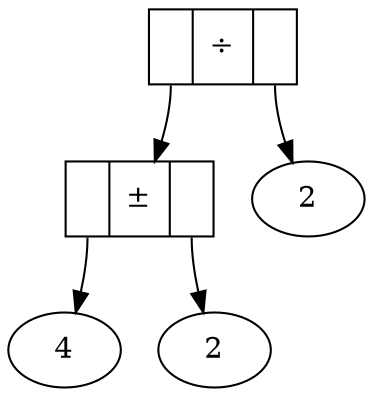 strict digraph instQuadForm2 {
pm [shape=record,label="<0>|&plusmn;|<1>"];
//sqrt [label="&radic;"];
div [shape=record,label="<0>|&divide;|<1>"];
two1,two2 [label="2"];
four [label="4"];
div:0 -> pm;
div:1 -> two1;
pm:0 -> four;
pm:1 -> two2;
}